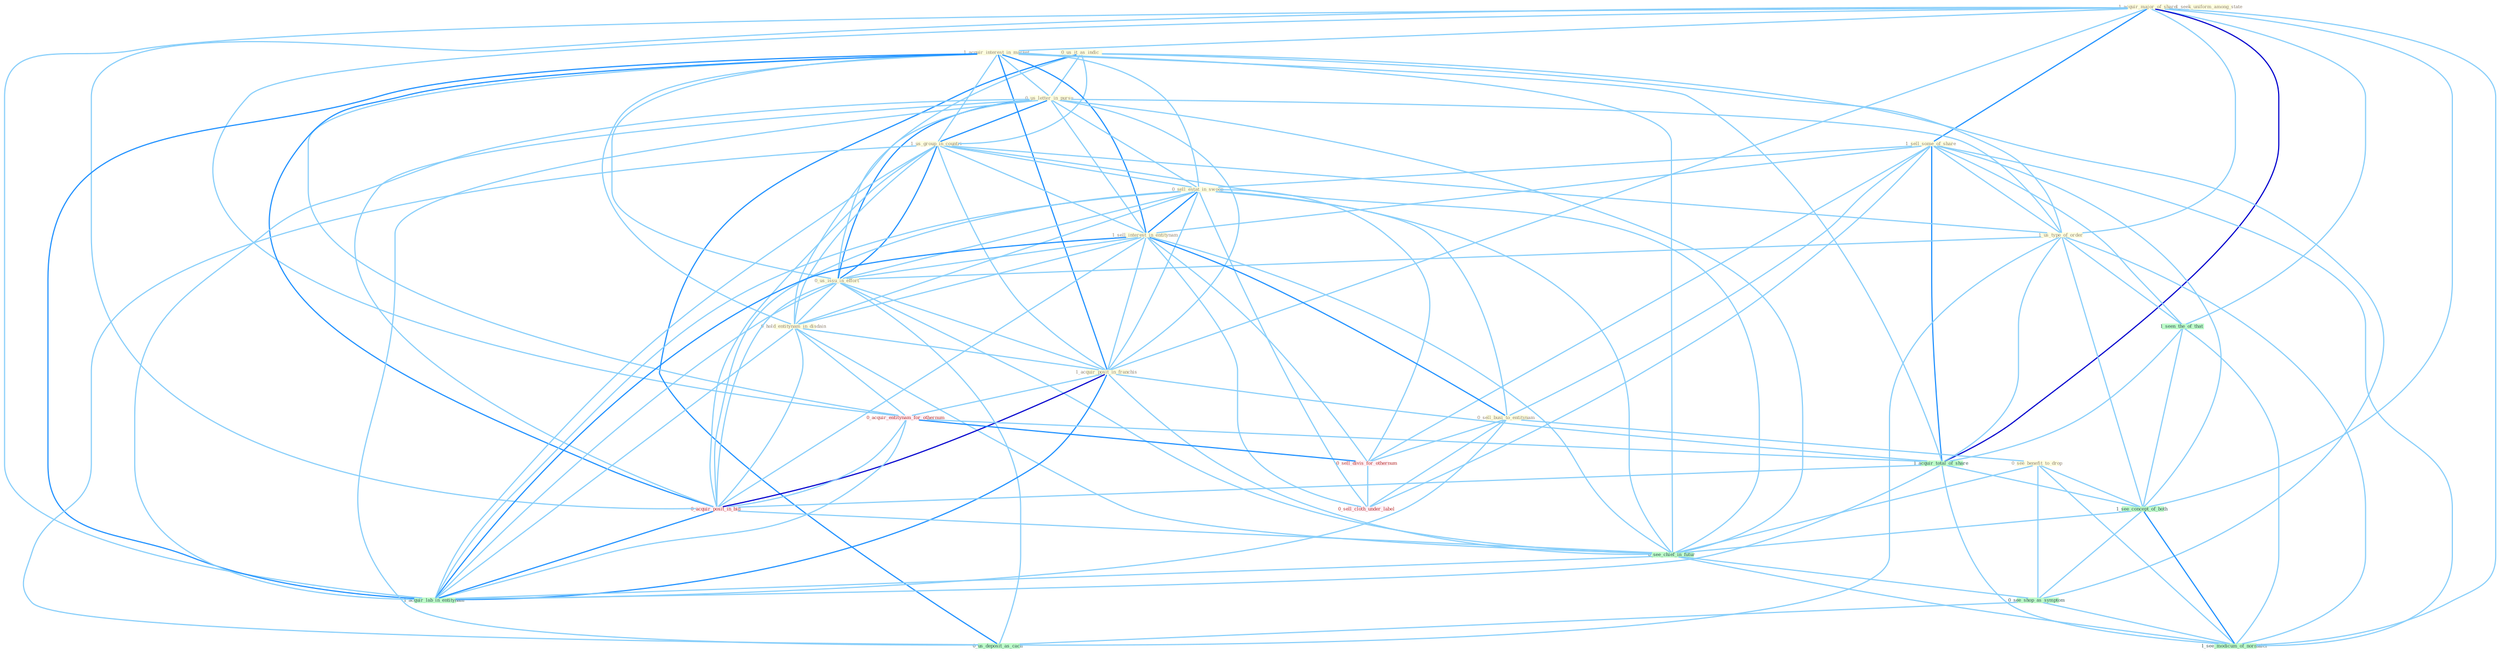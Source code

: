 Graph G{ 
    node
    [shape=polygon,style=filled,width=.5,height=.06,color="#BDFCC9",fixedsize=true,fontsize=4,
    fontcolor="#2f4f4f"];
    {node
    [color="#ffffe0", fontcolor="#8b7d6b"] "1_acquir_major_of_share " "0_us_it_as_indic " "1_sell_some_of_share " "1_acquir_interest_in_market " "0_us_letter_in_pursu " "1_us_group_in_countri " "1_us_type_of_order " "0_sell_estat_in_swoop " "1_sell_interest_in_entitynam " "0_sell_busi_to_entitynam " "0_us_issu_in_effort " "0_hold_entitynam_in_disdain " "1_seek_uniform_among_state " "1_acquir_posit_in_franchis " "0_see_benefit_to_drop "}
{node [color="#fff0f5", fontcolor="#b22222"] "0_acquir_entitynam_for_othernum " "0_sell_divis_for_othernum " "0_sell_cloth_under_label " "0_acquir_posit_in_bid "}
edge [color="#B0E2FF"];

	"1_acquir_major_of_share " -- "1_sell_some_of_share " [w="2", color="#1e90ff" , len=0.8];
	"1_acquir_major_of_share " -- "1_acquir_interest_in_market " [w="1", color="#87cefa" ];
	"1_acquir_major_of_share " -- "1_us_type_of_order " [w="1", color="#87cefa" ];
	"1_acquir_major_of_share " -- "1_acquir_posit_in_franchis " [w="1", color="#87cefa" ];
	"1_acquir_major_of_share " -- "0_acquir_entitynam_for_othernum " [w="1", color="#87cefa" ];
	"1_acquir_major_of_share " -- "1_seen_the_of_that " [w="1", color="#87cefa" ];
	"1_acquir_major_of_share " -- "1_acquir_total_of_share " [w="3", color="#0000cd" , len=0.6];
	"1_acquir_major_of_share " -- "0_acquir_posit_in_bid " [w="1", color="#87cefa" ];
	"1_acquir_major_of_share " -- "1_see_concept_of_both " [w="1", color="#87cefa" ];
	"1_acquir_major_of_share " -- "1_acquir_lab_in_entitynam " [w="1", color="#87cefa" ];
	"1_acquir_major_of_share " -- "1_see_modicum_of_normalci " [w="1", color="#87cefa" ];
	"0_us_it_as_indic " -- "0_us_letter_in_pursu " [w="1", color="#87cefa" ];
	"0_us_it_as_indic " -- "1_us_group_in_countri " [w="1", color="#87cefa" ];
	"0_us_it_as_indic " -- "1_us_type_of_order " [w="1", color="#87cefa" ];
	"0_us_it_as_indic " -- "0_us_issu_in_effort " [w="1", color="#87cefa" ];
	"0_us_it_as_indic " -- "0_see_shop_as_symptom " [w="1", color="#87cefa" ];
	"0_us_it_as_indic " -- "0_us_deposit_as_cach " [w="2", color="#1e90ff" , len=0.8];
	"1_sell_some_of_share " -- "1_us_type_of_order " [w="1", color="#87cefa" ];
	"1_sell_some_of_share " -- "0_sell_estat_in_swoop " [w="1", color="#87cefa" ];
	"1_sell_some_of_share " -- "1_sell_interest_in_entitynam " [w="1", color="#87cefa" ];
	"1_sell_some_of_share " -- "0_sell_busi_to_entitynam " [w="1", color="#87cefa" ];
	"1_sell_some_of_share " -- "1_seen_the_of_that " [w="1", color="#87cefa" ];
	"1_sell_some_of_share " -- "0_sell_divis_for_othernum " [w="1", color="#87cefa" ];
	"1_sell_some_of_share " -- "1_acquir_total_of_share " [w="2", color="#1e90ff" , len=0.8];
	"1_sell_some_of_share " -- "0_sell_cloth_under_label " [w="1", color="#87cefa" ];
	"1_sell_some_of_share " -- "1_see_concept_of_both " [w="1", color="#87cefa" ];
	"1_sell_some_of_share " -- "1_see_modicum_of_normalci " [w="1", color="#87cefa" ];
	"1_acquir_interest_in_market " -- "0_us_letter_in_pursu " [w="1", color="#87cefa" ];
	"1_acquir_interest_in_market " -- "1_us_group_in_countri " [w="1", color="#87cefa" ];
	"1_acquir_interest_in_market " -- "0_sell_estat_in_swoop " [w="1", color="#87cefa" ];
	"1_acquir_interest_in_market " -- "1_sell_interest_in_entitynam " [w="2", color="#1e90ff" , len=0.8];
	"1_acquir_interest_in_market " -- "0_us_issu_in_effort " [w="1", color="#87cefa" ];
	"1_acquir_interest_in_market " -- "0_hold_entitynam_in_disdain " [w="1", color="#87cefa" ];
	"1_acquir_interest_in_market " -- "1_acquir_posit_in_franchis " [w="2", color="#1e90ff" , len=0.8];
	"1_acquir_interest_in_market " -- "0_acquir_entitynam_for_othernum " [w="1", color="#87cefa" ];
	"1_acquir_interest_in_market " -- "1_acquir_total_of_share " [w="1", color="#87cefa" ];
	"1_acquir_interest_in_market " -- "0_acquir_posit_in_bid " [w="2", color="#1e90ff" , len=0.8];
	"1_acquir_interest_in_market " -- "0_see_chief_in_futur " [w="1", color="#87cefa" ];
	"1_acquir_interest_in_market " -- "1_acquir_lab_in_entitynam " [w="2", color="#1e90ff" , len=0.8];
	"0_us_letter_in_pursu " -- "1_us_group_in_countri " [w="2", color="#1e90ff" , len=0.8];
	"0_us_letter_in_pursu " -- "1_us_type_of_order " [w="1", color="#87cefa" ];
	"0_us_letter_in_pursu " -- "0_sell_estat_in_swoop " [w="1", color="#87cefa" ];
	"0_us_letter_in_pursu " -- "1_sell_interest_in_entitynam " [w="1", color="#87cefa" ];
	"0_us_letter_in_pursu " -- "0_us_issu_in_effort " [w="2", color="#1e90ff" , len=0.8];
	"0_us_letter_in_pursu " -- "0_hold_entitynam_in_disdain " [w="1", color="#87cefa" ];
	"0_us_letter_in_pursu " -- "1_acquir_posit_in_franchis " [w="1", color="#87cefa" ];
	"0_us_letter_in_pursu " -- "0_acquir_posit_in_bid " [w="1", color="#87cefa" ];
	"0_us_letter_in_pursu " -- "0_see_chief_in_futur " [w="1", color="#87cefa" ];
	"0_us_letter_in_pursu " -- "1_acquir_lab_in_entitynam " [w="1", color="#87cefa" ];
	"0_us_letter_in_pursu " -- "0_us_deposit_as_cach " [w="1", color="#87cefa" ];
	"1_us_group_in_countri " -- "1_us_type_of_order " [w="1", color="#87cefa" ];
	"1_us_group_in_countri " -- "0_sell_estat_in_swoop " [w="1", color="#87cefa" ];
	"1_us_group_in_countri " -- "1_sell_interest_in_entitynam " [w="1", color="#87cefa" ];
	"1_us_group_in_countri " -- "0_us_issu_in_effort " [w="2", color="#1e90ff" , len=0.8];
	"1_us_group_in_countri " -- "0_hold_entitynam_in_disdain " [w="1", color="#87cefa" ];
	"1_us_group_in_countri " -- "1_acquir_posit_in_franchis " [w="1", color="#87cefa" ];
	"1_us_group_in_countri " -- "0_acquir_posit_in_bid " [w="1", color="#87cefa" ];
	"1_us_group_in_countri " -- "0_see_chief_in_futur " [w="1", color="#87cefa" ];
	"1_us_group_in_countri " -- "1_acquir_lab_in_entitynam " [w="1", color="#87cefa" ];
	"1_us_group_in_countri " -- "0_us_deposit_as_cach " [w="1", color="#87cefa" ];
	"1_us_type_of_order " -- "0_us_issu_in_effort " [w="1", color="#87cefa" ];
	"1_us_type_of_order " -- "1_seen_the_of_that " [w="1", color="#87cefa" ];
	"1_us_type_of_order " -- "1_acquir_total_of_share " [w="1", color="#87cefa" ];
	"1_us_type_of_order " -- "1_see_concept_of_both " [w="1", color="#87cefa" ];
	"1_us_type_of_order " -- "0_us_deposit_as_cach " [w="1", color="#87cefa" ];
	"1_us_type_of_order " -- "1_see_modicum_of_normalci " [w="1", color="#87cefa" ];
	"0_sell_estat_in_swoop " -- "1_sell_interest_in_entitynam " [w="2", color="#1e90ff" , len=0.8];
	"0_sell_estat_in_swoop " -- "0_sell_busi_to_entitynam " [w="1", color="#87cefa" ];
	"0_sell_estat_in_swoop " -- "0_us_issu_in_effort " [w="1", color="#87cefa" ];
	"0_sell_estat_in_swoop " -- "0_hold_entitynam_in_disdain " [w="1", color="#87cefa" ];
	"0_sell_estat_in_swoop " -- "1_acquir_posit_in_franchis " [w="1", color="#87cefa" ];
	"0_sell_estat_in_swoop " -- "0_sell_divis_for_othernum " [w="1", color="#87cefa" ];
	"0_sell_estat_in_swoop " -- "0_sell_cloth_under_label " [w="1", color="#87cefa" ];
	"0_sell_estat_in_swoop " -- "0_acquir_posit_in_bid " [w="1", color="#87cefa" ];
	"0_sell_estat_in_swoop " -- "0_see_chief_in_futur " [w="1", color="#87cefa" ];
	"0_sell_estat_in_swoop " -- "1_acquir_lab_in_entitynam " [w="1", color="#87cefa" ];
	"1_sell_interest_in_entitynam " -- "0_sell_busi_to_entitynam " [w="2", color="#1e90ff" , len=0.8];
	"1_sell_interest_in_entitynam " -- "0_us_issu_in_effort " [w="1", color="#87cefa" ];
	"1_sell_interest_in_entitynam " -- "0_hold_entitynam_in_disdain " [w="1", color="#87cefa" ];
	"1_sell_interest_in_entitynam " -- "1_acquir_posit_in_franchis " [w="1", color="#87cefa" ];
	"1_sell_interest_in_entitynam " -- "0_sell_divis_for_othernum " [w="1", color="#87cefa" ];
	"1_sell_interest_in_entitynam " -- "0_sell_cloth_under_label " [w="1", color="#87cefa" ];
	"1_sell_interest_in_entitynam " -- "0_acquir_posit_in_bid " [w="1", color="#87cefa" ];
	"1_sell_interest_in_entitynam " -- "0_see_chief_in_futur " [w="1", color="#87cefa" ];
	"1_sell_interest_in_entitynam " -- "1_acquir_lab_in_entitynam " [w="2", color="#1e90ff" , len=0.8];
	"0_sell_busi_to_entitynam " -- "0_see_benefit_to_drop " [w="1", color="#87cefa" ];
	"0_sell_busi_to_entitynam " -- "0_sell_divis_for_othernum " [w="1", color="#87cefa" ];
	"0_sell_busi_to_entitynam " -- "0_sell_cloth_under_label " [w="1", color="#87cefa" ];
	"0_sell_busi_to_entitynam " -- "1_acquir_lab_in_entitynam " [w="1", color="#87cefa" ];
	"0_us_issu_in_effort " -- "0_hold_entitynam_in_disdain " [w="1", color="#87cefa" ];
	"0_us_issu_in_effort " -- "1_acquir_posit_in_franchis " [w="1", color="#87cefa" ];
	"0_us_issu_in_effort " -- "0_acquir_posit_in_bid " [w="1", color="#87cefa" ];
	"0_us_issu_in_effort " -- "0_see_chief_in_futur " [w="1", color="#87cefa" ];
	"0_us_issu_in_effort " -- "1_acquir_lab_in_entitynam " [w="1", color="#87cefa" ];
	"0_us_issu_in_effort " -- "0_us_deposit_as_cach " [w="1", color="#87cefa" ];
	"0_hold_entitynam_in_disdain " -- "1_acquir_posit_in_franchis " [w="1", color="#87cefa" ];
	"0_hold_entitynam_in_disdain " -- "0_acquir_entitynam_for_othernum " [w="1", color="#87cefa" ];
	"0_hold_entitynam_in_disdain " -- "0_acquir_posit_in_bid " [w="1", color="#87cefa" ];
	"0_hold_entitynam_in_disdain " -- "0_see_chief_in_futur " [w="1", color="#87cefa" ];
	"0_hold_entitynam_in_disdain " -- "1_acquir_lab_in_entitynam " [w="1", color="#87cefa" ];
	"1_acquir_posit_in_franchis " -- "0_acquir_entitynam_for_othernum " [w="1", color="#87cefa" ];
	"1_acquir_posit_in_franchis " -- "1_acquir_total_of_share " [w="1", color="#87cefa" ];
	"1_acquir_posit_in_franchis " -- "0_acquir_posit_in_bid " [w="3", color="#0000cd" , len=0.6];
	"1_acquir_posit_in_franchis " -- "0_see_chief_in_futur " [w="1", color="#87cefa" ];
	"1_acquir_posit_in_franchis " -- "1_acquir_lab_in_entitynam " [w="2", color="#1e90ff" , len=0.8];
	"0_see_benefit_to_drop " -- "1_see_concept_of_both " [w="1", color="#87cefa" ];
	"0_see_benefit_to_drop " -- "0_see_chief_in_futur " [w="1", color="#87cefa" ];
	"0_see_benefit_to_drop " -- "0_see_shop_as_symptom " [w="1", color="#87cefa" ];
	"0_see_benefit_to_drop " -- "1_see_modicum_of_normalci " [w="1", color="#87cefa" ];
	"0_acquir_entitynam_for_othernum " -- "0_sell_divis_for_othernum " [w="2", color="#1e90ff" , len=0.8];
	"0_acquir_entitynam_for_othernum " -- "1_acquir_total_of_share " [w="1", color="#87cefa" ];
	"0_acquir_entitynam_for_othernum " -- "0_acquir_posit_in_bid " [w="1", color="#87cefa" ];
	"0_acquir_entitynam_for_othernum " -- "1_acquir_lab_in_entitynam " [w="1", color="#87cefa" ];
	"1_seen_the_of_that " -- "1_acquir_total_of_share " [w="1", color="#87cefa" ];
	"1_seen_the_of_that " -- "1_see_concept_of_both " [w="1", color="#87cefa" ];
	"1_seen_the_of_that " -- "1_see_modicum_of_normalci " [w="1", color="#87cefa" ];
	"0_sell_divis_for_othernum " -- "0_sell_cloth_under_label " [w="1", color="#87cefa" ];
	"1_acquir_total_of_share " -- "0_acquir_posit_in_bid " [w="1", color="#87cefa" ];
	"1_acquir_total_of_share " -- "1_see_concept_of_both " [w="1", color="#87cefa" ];
	"1_acquir_total_of_share " -- "1_acquir_lab_in_entitynam " [w="1", color="#87cefa" ];
	"1_acquir_total_of_share " -- "1_see_modicum_of_normalci " [w="1", color="#87cefa" ];
	"0_acquir_posit_in_bid " -- "0_see_chief_in_futur " [w="1", color="#87cefa" ];
	"0_acquir_posit_in_bid " -- "1_acquir_lab_in_entitynam " [w="2", color="#1e90ff" , len=0.8];
	"1_see_concept_of_both " -- "0_see_chief_in_futur " [w="1", color="#87cefa" ];
	"1_see_concept_of_both " -- "0_see_shop_as_symptom " [w="1", color="#87cefa" ];
	"1_see_concept_of_both " -- "1_see_modicum_of_normalci " [w="2", color="#1e90ff" , len=0.8];
	"0_see_chief_in_futur " -- "0_see_shop_as_symptom " [w="1", color="#87cefa" ];
	"0_see_chief_in_futur " -- "1_acquir_lab_in_entitynam " [w="1", color="#87cefa" ];
	"0_see_chief_in_futur " -- "1_see_modicum_of_normalci " [w="1", color="#87cefa" ];
	"0_see_shop_as_symptom " -- "0_us_deposit_as_cach " [w="1", color="#87cefa" ];
	"0_see_shop_as_symptom " -- "1_see_modicum_of_normalci " [w="1", color="#87cefa" ];
}
